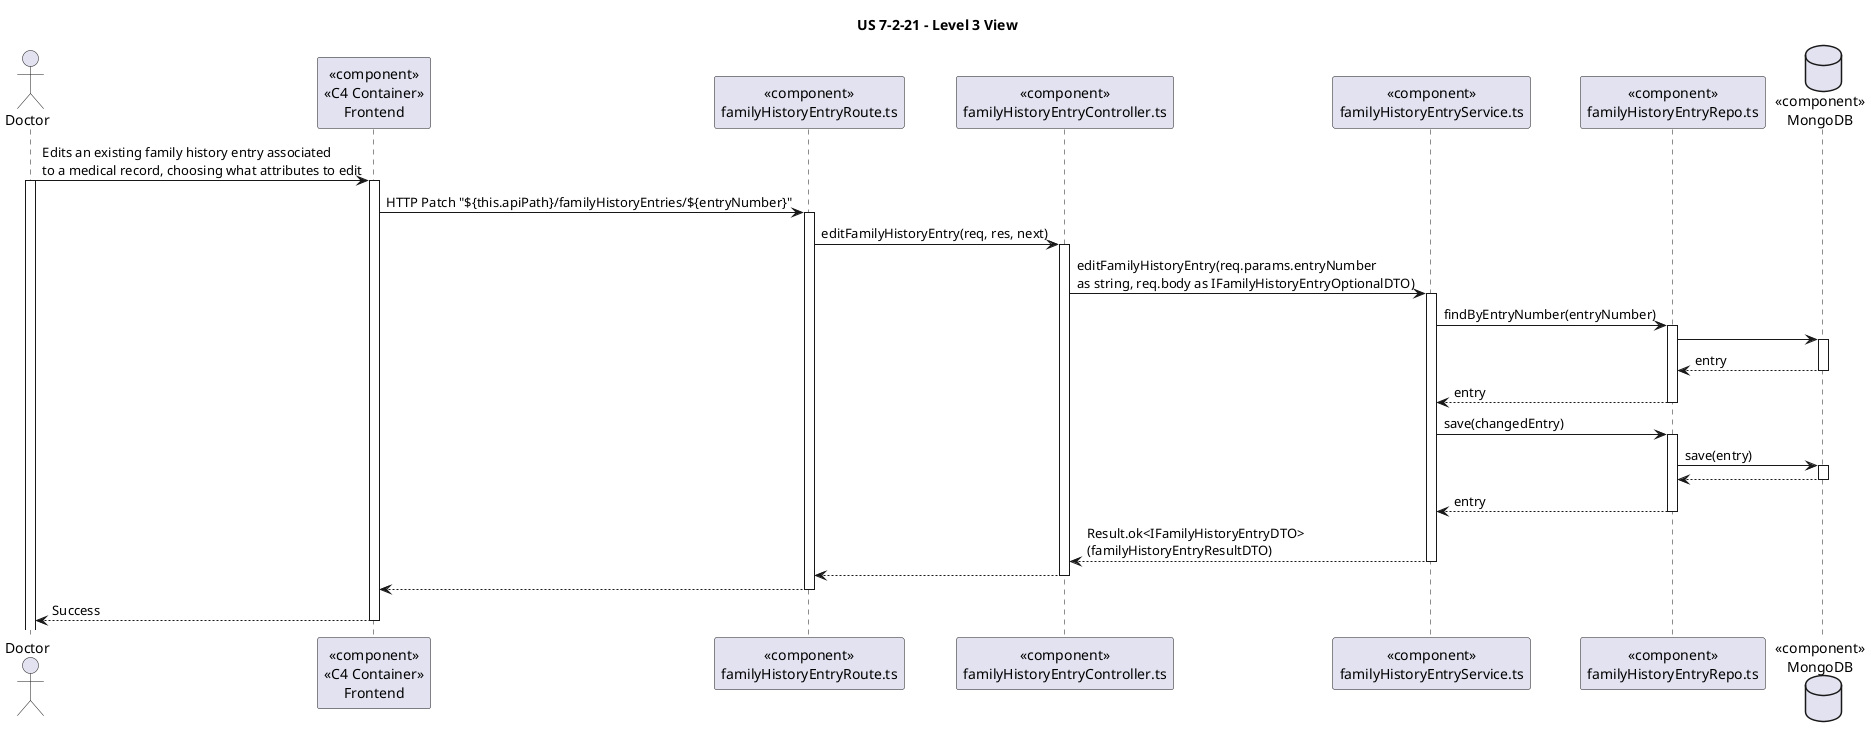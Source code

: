 @startuml

title US 7-2-21 - Level 3 View

actor Doctor as U

participant "«component»\n«C4 Container»\nFrontend" as frontend 

participant "«component»\nfamilyHistoryEntryRoute.ts" as route
participant "«component»\nfamilyHistoryEntryController.ts" as ctrl
participant "«component»\nfamilyHistoryEntryService.ts" as service
participant "«component»\nfamilyHistoryEntryRepo.ts" as repo

database "«component»\nMongoDB" as db

U -> frontend : Edits an existing family history entry associated\nto a medical record, choosing what attributes to edit
activate U
activate frontend

frontend -> route : HTTP Patch "${this.apiPath}/familyHistoryEntries/${entryNumber}"
activate route

route -> ctrl : editFamilyHistoryEntry(req, res, next)
activate ctrl

ctrl -> service : editFamilyHistoryEntry(req.params.entryNumber\nas string, req.body as IFamilyHistoryEntryOptionalDTO)
activate service

service -> repo : findByEntryNumber(entryNumber)
activate repo
repo -> db
activate db
db --> repo : entry
deactivate db
repo --> service : entry
deactivate repo

service -> repo : save(changedEntry)
activate repo
repo -> db : save(entry)
activate db
db --> repo
deactivate db
repo --> service : entry
deactivate repo

service --> ctrl :  Result.ok<IFamilyHistoryEntryDTO>\n(familyHistoryEntryResultDTO)
deactivate service
ctrl --> route
deactivate ctrl
route --> frontend
deactivate route
frontend --> U : Success
deactivate frontend


@enduml
